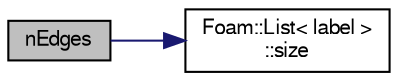 digraph "nEdges"
{
  bgcolor="transparent";
  edge [fontname="FreeSans",fontsize="10",labelfontname="FreeSans",labelfontsize="10"];
  node [fontname="FreeSans",fontsize="10",shape=record];
  rankdir="LR";
  Node640 [label="nEdges",height=0.2,width=0.4,color="black", fillcolor="grey75", style="filled", fontcolor="black"];
  Node640 -> Node641 [color="midnightblue",fontsize="10",style="solid",fontname="FreeSans"];
  Node641 [label="Foam::List\< label \>\l::size",height=0.2,width=0.4,color="black",URL="$a25694.html#a47b3bf30da1eb3ab8076b5fbe00e0494",tooltip="Return the number of elements in the UList. "];
}
